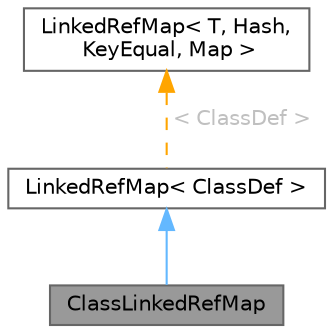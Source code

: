 digraph "ClassLinkedRefMap"
{
 // INTERACTIVE_SVG=YES
 // LATEX_PDF_SIZE
  bgcolor="transparent";
  edge [fontname=Helvetica,fontsize=10,labelfontname=Helvetica,labelfontsize=10];
  node [fontname=Helvetica,fontsize=10,shape=box,height=0.2,width=0.4];
  Node1 [id="Node000001",label="ClassLinkedRefMap",height=0.2,width=0.4,color="gray40", fillcolor="grey60", style="filled", fontcolor="black",tooltip=" "];
  Node2 -> Node1 [id="edge1_Node000001_Node000002",dir="back",color="steelblue1",style="solid",tooltip=" "];
  Node2 [id="Node000002",label="LinkedRefMap\< ClassDef \>",height=0.2,width=0.4,color="gray40", fillcolor="white", style="filled",URL="$d2/db7/class_linked_ref_map.html",tooltip=" "];
  Node3 -> Node2 [id="edge2_Node000002_Node000003",dir="back",color="orange",style="dashed",tooltip=" ",label=" \< ClassDef \>",fontcolor="grey" ];
  Node3 [id="Node000003",label="LinkedRefMap\< T, Hash,\l KeyEqual, Map \>",height=0.2,width=0.4,color="gray40", fillcolor="white", style="filled",URL="$d2/db7/class_linked_ref_map.html",tooltip="Container class representing a vector of objects with keys."];
}
